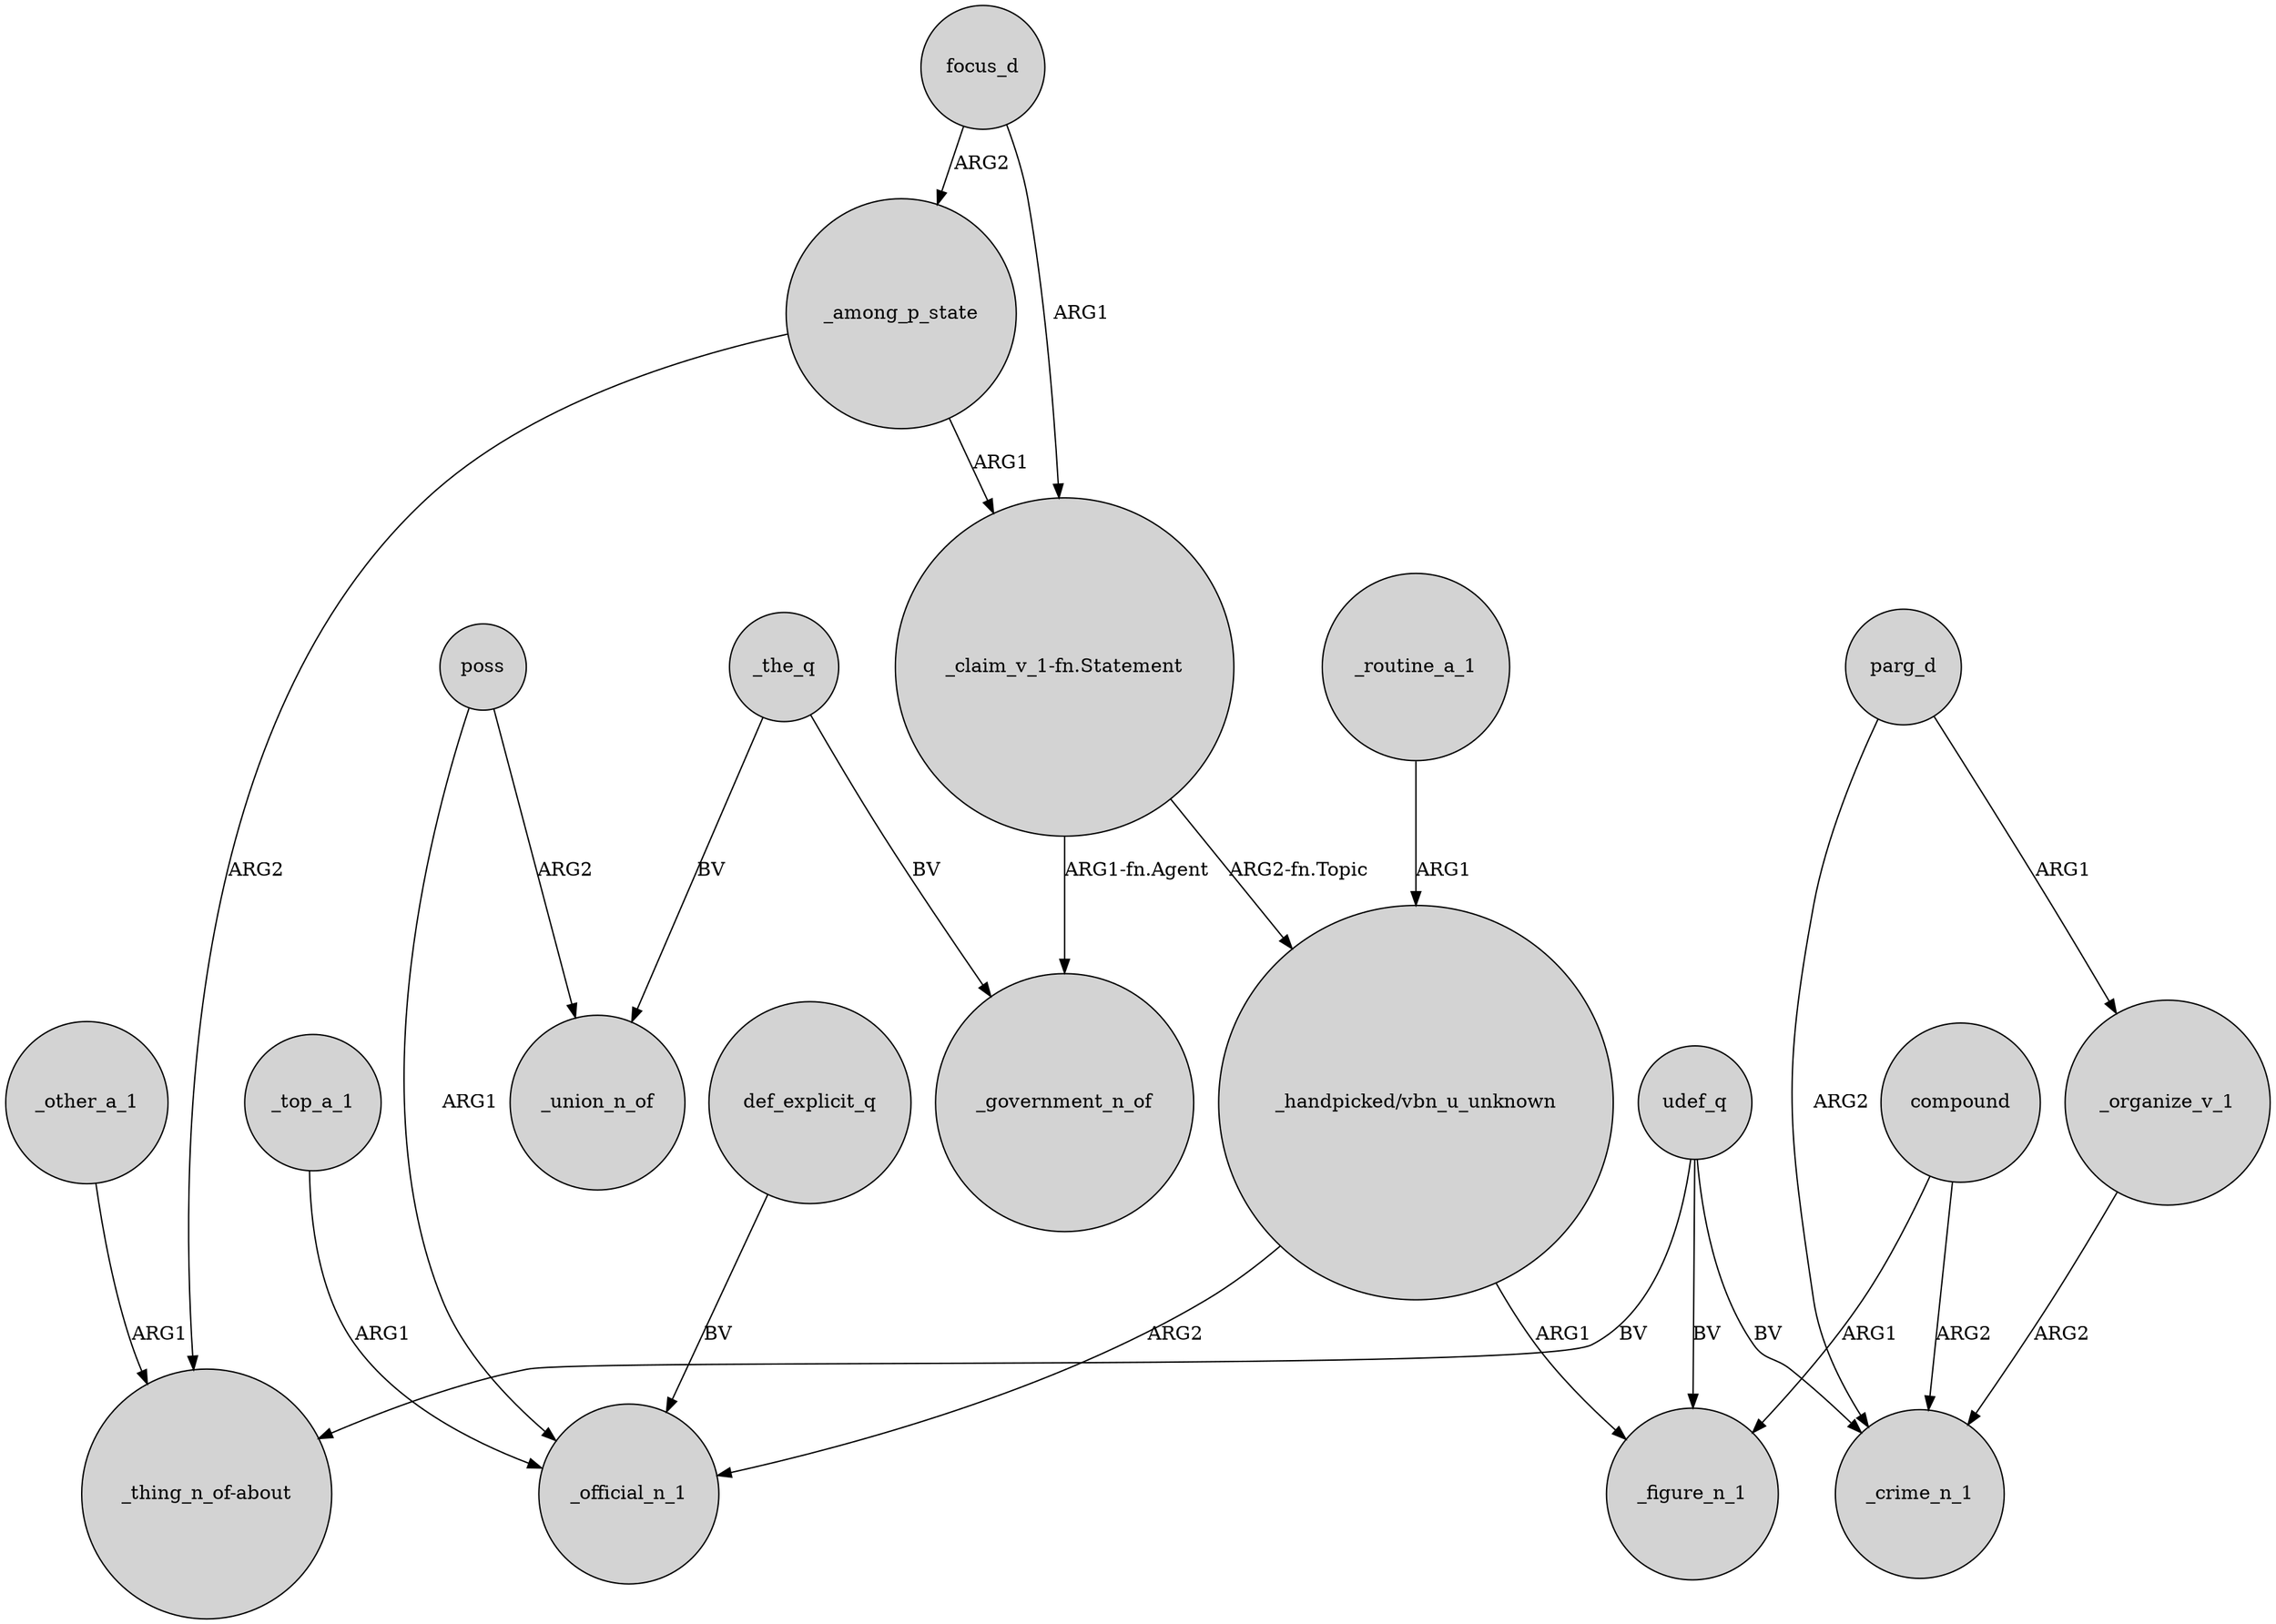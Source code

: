digraph {
	node [shape=circle style=filled]
	udef_q -> "_thing_n_of-about" [label=BV]
	"_claim_v_1-fn.Statement" -> "_handpicked/vbn_u_unknown" [label="ARG2-fn.Topic"]
	_routine_a_1 -> "_handpicked/vbn_u_unknown" [label=ARG1]
	def_explicit_q -> _official_n_1 [label=BV]
	"_handpicked/vbn_u_unknown" -> _figure_n_1 [label=ARG1]
	_the_q -> _union_n_of [label=BV]
	poss -> _union_n_of [label=ARG2]
	_organize_v_1 -> _crime_n_1 [label=ARG2]
	_other_a_1 -> "_thing_n_of-about" [label=ARG1]
	_among_p_state -> "_claim_v_1-fn.Statement" [label=ARG1]
	compound -> _crime_n_1 [label=ARG2]
	"_claim_v_1-fn.Statement" -> _government_n_of [label="ARG1-fn.Agent"]
	_top_a_1 -> _official_n_1 [label=ARG1]
	udef_q -> _figure_n_1 [label=BV]
	parg_d -> _organize_v_1 [label=ARG1]
	_the_q -> _government_n_of [label=BV]
	poss -> _official_n_1 [label=ARG1]
	parg_d -> _crime_n_1 [label=ARG2]
	"_handpicked/vbn_u_unknown" -> _official_n_1 [label=ARG2]
	udef_q -> _crime_n_1 [label=BV]
	focus_d -> _among_p_state [label=ARG2]
	_among_p_state -> "_thing_n_of-about" [label=ARG2]
	focus_d -> "_claim_v_1-fn.Statement" [label=ARG1]
	compound -> _figure_n_1 [label=ARG1]
}
